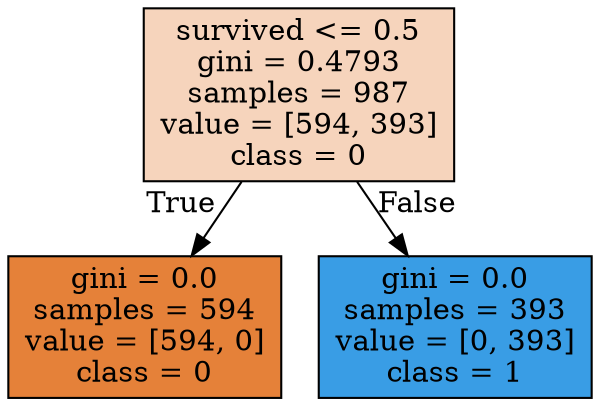 digraph Tree {
node [shape=box, style="filled", color="black"] ;
graph [ranksep=equally, splines=polyline] ;
0 [label="survived <= 0.5\ngini = 0.4793\nsamples = 987\nvalue = [594, 393]\nclass = 0", fillcolor="#e5813956"] ;
1 [label="gini = 0.0\nsamples = 594\nvalue = [594, 0]\nclass = 0", fillcolor="#e58139ff"] ;
0 -> 1 [labeldistance=2.5, labelangle=45, headlabel="True"] ;
2 [label="gini = 0.0\nsamples = 393\nvalue = [0, 393]\nclass = 1", fillcolor="#399de5ff"] ;
0 -> 2 [labeldistance=2.5, labelangle=-45, headlabel="False"] ;
{rank=same ; 0} ;
{rank=same ; 1; 2} ;
}